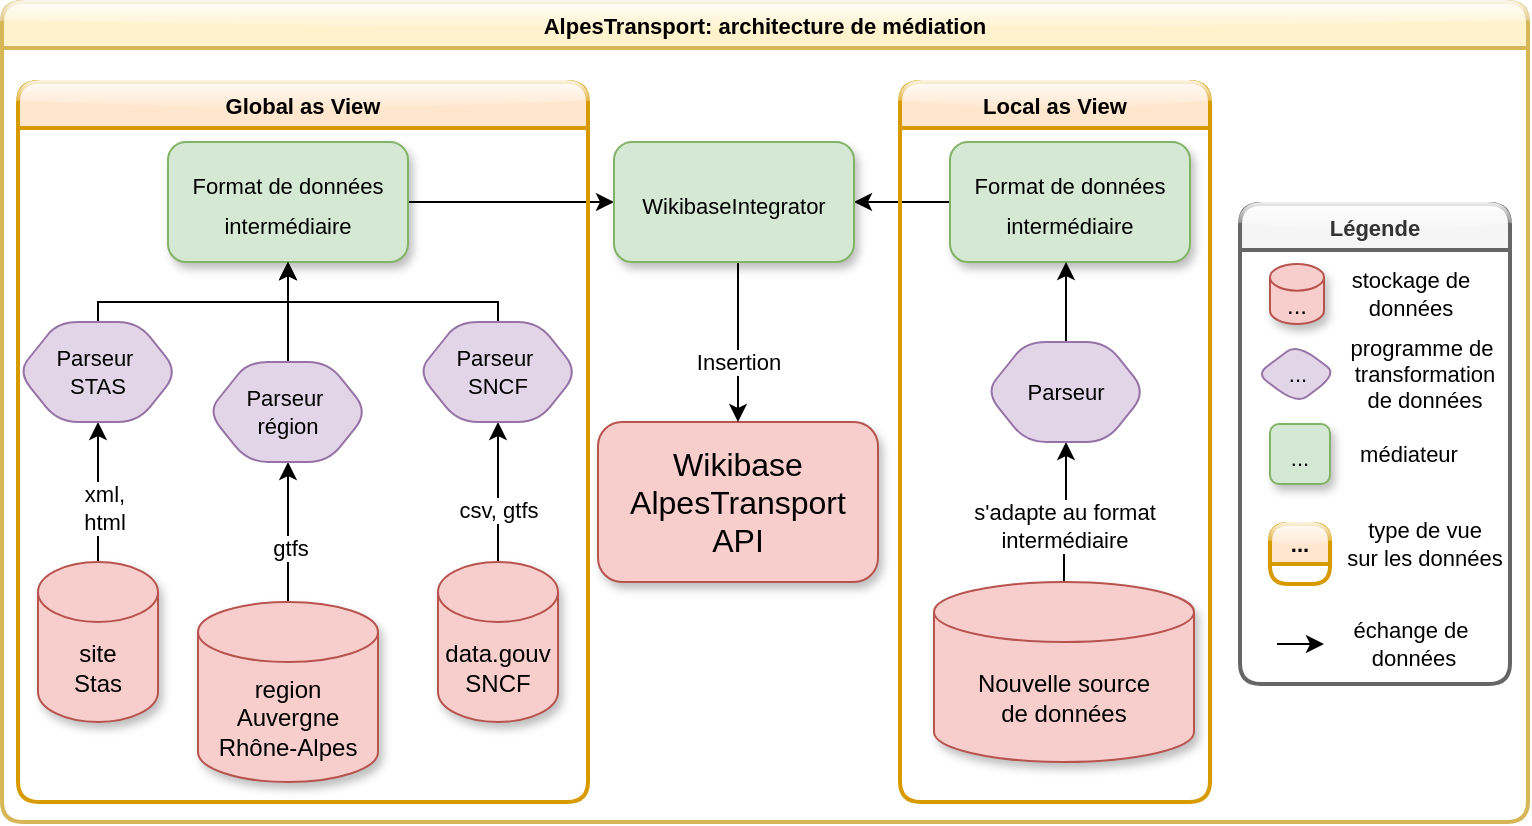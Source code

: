 <mxfile version="20.8.10" type="device"><diagram name="Page-1" id="bittztgtBe6XeiIZ7Zkh"><mxGraphModel dx="792" dy="1228" grid="1" gridSize="10" guides="1" tooltips="1" connect="1" arrows="1" fold="1" page="1" pageScale="1" pageWidth="827" pageHeight="1169" math="0" shadow="0"><root><mxCell id="0"/><mxCell id="1" parent="0"/><mxCell id="P7flZ_he7Y08iGxShbB8-1" value="&lt;font style=&quot;font-size: 16px;&quot;&gt;Wikibase AlpesTransport&lt;br&gt;API&lt;br&gt;&lt;/font&gt;" style="rounded=1;whiteSpace=wrap;html=1;fillColor=#f8cecc;strokeColor=#b85450;glass=0;shadow=1;" vertex="1" parent="1"><mxGeometry x="305" y="370" width="140" height="80" as="geometry"/></mxCell><mxCell id="P7flZ_he7Y08iGxShbB8-12" style="edgeStyle=orthogonalEdgeStyle;rounded=0;orthogonalLoop=1;jettySize=auto;html=1;fontSize=11;" edge="1" parent="1" source="P7flZ_he7Y08iGxShbB8-3" target="P7flZ_he7Y08iGxShbB8-8"><mxGeometry relative="1" as="geometry"/></mxCell><mxCell id="P7flZ_he7Y08iGxShbB8-14" value="xml, &lt;br&gt;html" style="edgeLabel;html=1;align=center;verticalAlign=middle;resizable=0;points=[];fontSize=11;" vertex="1" connectable="0" parent="P7flZ_he7Y08iGxShbB8-12"><mxGeometry x="-0.217" y="-2" relative="1" as="geometry"><mxPoint x="1" as="offset"/></mxGeometry></mxCell><mxCell id="P7flZ_he7Y08iGxShbB8-3" value="site&lt;br&gt;Stas" style="shape=cylinder3;whiteSpace=wrap;html=1;boundedLbl=1;backgroundOutline=1;size=15;fillColor=#f8cecc;strokeColor=#b85450;shadow=1;" vertex="1" parent="1"><mxGeometry x="25" y="440" width="60" height="80" as="geometry"/></mxCell><mxCell id="P7flZ_he7Y08iGxShbB8-13" style="edgeStyle=orthogonalEdgeStyle;rounded=0;orthogonalLoop=1;jettySize=auto;html=1;fontSize=11;" edge="1" parent="1" source="P7flZ_he7Y08iGxShbB8-4" target="P7flZ_he7Y08iGxShbB8-10"><mxGeometry relative="1" as="geometry"/></mxCell><mxCell id="P7flZ_he7Y08iGxShbB8-15" value="gtfs" style="edgeLabel;html=1;align=center;verticalAlign=middle;resizable=0;points=[];fontSize=11;" vertex="1" connectable="0" parent="P7flZ_he7Y08iGxShbB8-13"><mxGeometry x="-0.231" y="-1" relative="1" as="geometry"><mxPoint as="offset"/></mxGeometry></mxCell><mxCell id="P7flZ_he7Y08iGxShbB8-4" value="region&lt;br&gt;Auvergne&lt;br&gt;Rhône-Alpes" style="shape=cylinder3;whiteSpace=wrap;html=1;boundedLbl=1;backgroundOutline=1;size=15;fillColor=#f8cecc;strokeColor=#b85450;shadow=1;" vertex="1" parent="1"><mxGeometry x="105" y="460" width="90" height="90" as="geometry"/></mxCell><mxCell id="P7flZ_he7Y08iGxShbB8-11" style="edgeStyle=orthogonalEdgeStyle;rounded=0;orthogonalLoop=1;jettySize=auto;html=1;entryX=0.5;entryY=1;entryDx=0;entryDy=0;fontSize=11;" edge="1" parent="1" source="P7flZ_he7Y08iGxShbB8-5" target="P7flZ_he7Y08iGxShbB8-9"><mxGeometry relative="1" as="geometry"/></mxCell><mxCell id="P7flZ_he7Y08iGxShbB8-16" value="csv, gtfs" style="edgeLabel;html=1;align=center;verticalAlign=middle;resizable=0;points=[];fontSize=11;" vertex="1" connectable="0" parent="P7flZ_he7Y08iGxShbB8-11"><mxGeometry x="-0.245" y="-1" relative="1" as="geometry"><mxPoint x="-1" as="offset"/></mxGeometry></mxCell><mxCell id="P7flZ_he7Y08iGxShbB8-5" value="data.gouv&lt;br&gt;SNCF" style="shape=cylinder3;whiteSpace=wrap;html=1;boundedLbl=1;backgroundOutline=1;size=15;fillColor=#f8cecc;strokeColor=#b85450;shadow=1;" vertex="1" parent="1"><mxGeometry x="225" y="440" width="60" height="80" as="geometry"/></mxCell><mxCell id="P7flZ_he7Y08iGxShbB8-23" style="edgeStyle=orthogonalEdgeStyle;rounded=0;orthogonalLoop=1;jettySize=auto;html=1;entryX=0;entryY=0.5;entryDx=0;entryDy=0;fontSize=11;" edge="1" parent="1" source="P7flZ_he7Y08iGxShbB8-6" target="P7flZ_he7Y08iGxShbB8-18"><mxGeometry relative="1" as="geometry"/></mxCell><mxCell id="P7flZ_he7Y08iGxShbB8-6" value="&lt;font style=&quot;font-size: 11px;&quot;&gt;Format de données intermédiaire&lt;/font&gt;" style="rounded=1;whiteSpace=wrap;html=1;shadow=1;glass=0;sketch=0;fontSize=16;fillColor=#d5e8d4;strokeColor=#82b366;" vertex="1" parent="1"><mxGeometry x="90" y="230" width="120" height="60" as="geometry"/></mxCell><mxCell id="P7flZ_he7Y08iGxShbB8-19" style="edgeStyle=orthogonalEdgeStyle;rounded=0;orthogonalLoop=1;jettySize=auto;html=1;fontSize=11;entryX=0.5;entryY=1;entryDx=0;entryDy=0;" edge="1" parent="1" source="P7flZ_he7Y08iGxShbB8-8" target="P7flZ_he7Y08iGxShbB8-6"><mxGeometry relative="1" as="geometry"><mxPoint x="105" y="260" as="targetPoint"/><Array as="points"><mxPoint x="150" y="310"/></Array></mxGeometry></mxCell><mxCell id="P7flZ_he7Y08iGxShbB8-8" value="Parseur&amp;nbsp;&lt;br&gt;STAS" style="shape=hexagon;perimeter=hexagonPerimeter2;whiteSpace=wrap;html=1;fixedSize=1;rounded=1;shadow=0;glass=0;fontSize=11;fillColor=#e1d5e7;strokeColor=#9673a6;" vertex="1" parent="1"><mxGeometry x="15" y="320" width="80" height="50" as="geometry"/></mxCell><mxCell id="P7flZ_he7Y08iGxShbB8-21" style="edgeStyle=orthogonalEdgeStyle;rounded=0;orthogonalLoop=1;jettySize=auto;html=1;entryX=0.5;entryY=1;entryDx=0;entryDy=0;fontSize=11;" edge="1" parent="1" source="P7flZ_he7Y08iGxShbB8-9" target="P7flZ_he7Y08iGxShbB8-6"><mxGeometry relative="1" as="geometry"><Array as="points"><mxPoint x="255" y="310"/><mxPoint x="150" y="310"/></Array></mxGeometry></mxCell><mxCell id="P7flZ_he7Y08iGxShbB8-9" value="Parseur&amp;nbsp;&lt;br&gt;SNCF" style="shape=hexagon;perimeter=hexagonPerimeter2;whiteSpace=wrap;html=1;fixedSize=1;rounded=1;shadow=0;glass=0;sketch=0;fontSize=11;fillColor=#e1d5e7;strokeColor=#9673a6;" vertex="1" parent="1"><mxGeometry x="215" y="320" width="80" height="50" as="geometry"/></mxCell><mxCell id="P7flZ_he7Y08iGxShbB8-20" style="edgeStyle=orthogonalEdgeStyle;rounded=0;orthogonalLoop=1;jettySize=auto;html=1;entryX=0.5;entryY=1;entryDx=0;entryDy=0;fontSize=11;" edge="1" parent="1" source="P7flZ_he7Y08iGxShbB8-10" target="P7flZ_he7Y08iGxShbB8-6"><mxGeometry relative="1" as="geometry"><Array as="points"><mxPoint x="150" y="290"/><mxPoint x="150" y="290"/></Array></mxGeometry></mxCell><mxCell id="P7flZ_he7Y08iGxShbB8-10" value="Parseur&amp;nbsp;&lt;br&gt;région" style="shape=hexagon;perimeter=hexagonPerimeter2;whiteSpace=wrap;html=1;fixedSize=1;rounded=1;shadow=0;glass=0;sketch=0;fontSize=11;fillColor=#e1d5e7;strokeColor=#9673a6;" vertex="1" parent="1"><mxGeometry x="110" y="340" width="80" height="50" as="geometry"/></mxCell><mxCell id="P7flZ_he7Y08iGxShbB8-24" style="edgeStyle=orthogonalEdgeStyle;rounded=0;orthogonalLoop=1;jettySize=auto;html=1;entryX=1;entryY=0.5;entryDx=0;entryDy=0;fontSize=11;" edge="1" parent="1" source="P7flZ_he7Y08iGxShbB8-17" target="P7flZ_he7Y08iGxShbB8-18"><mxGeometry relative="1" as="geometry"/></mxCell><mxCell id="P7flZ_he7Y08iGxShbB8-17" value="&lt;font style=&quot;font-size: 11px;&quot;&gt;Format de données intermédiaire&lt;/font&gt;" style="rounded=1;whiteSpace=wrap;html=1;shadow=1;glass=0;sketch=0;fontSize=16;fillColor=#d5e8d4;strokeColor=#82b366;" vertex="1" parent="1"><mxGeometry x="481" y="230" width="120" height="60" as="geometry"/></mxCell><mxCell id="P7flZ_he7Y08iGxShbB8-25" style="edgeStyle=orthogonalEdgeStyle;rounded=0;orthogonalLoop=1;jettySize=auto;html=1;entryX=0.5;entryY=0;entryDx=0;entryDy=0;fontSize=11;" edge="1" parent="1" source="P7flZ_he7Y08iGxShbB8-18" target="P7flZ_he7Y08iGxShbB8-1"><mxGeometry relative="1" as="geometry"><Array as="points"><mxPoint x="375" y="310"/><mxPoint x="375" y="310"/></Array></mxGeometry></mxCell><mxCell id="P7flZ_he7Y08iGxShbB8-26" value="Insertion" style="edgeLabel;html=1;align=center;verticalAlign=middle;resizable=0;points=[];fontSize=11;" vertex="1" connectable="0" parent="P7flZ_he7Y08iGxShbB8-25"><mxGeometry x="0.233" relative="1" as="geometry"><mxPoint as="offset"/></mxGeometry></mxCell><mxCell id="P7flZ_he7Y08iGxShbB8-18" value="&lt;span style=&quot;font-size: 11px;&quot;&gt;WikibaseIntegrator&lt;/span&gt;" style="rounded=1;whiteSpace=wrap;html=1;shadow=1;glass=0;sketch=0;fontSize=16;fillColor=#d5e8d4;strokeColor=#82b366;" vertex="1" parent="1"><mxGeometry x="313" y="230" width="120" height="60" as="geometry"/></mxCell><mxCell id="P7flZ_he7Y08iGxShbB8-27" style="edgeStyle=orthogonalEdgeStyle;rounded=0;orthogonalLoop=1;jettySize=auto;html=1;fontSize=11;entryX=0.5;entryY=1;entryDx=0;entryDy=0;" edge="1" parent="1" source="P7flZ_he7Y08iGxShbB8-22" target="P7flZ_he7Y08iGxShbB8-29"><mxGeometry relative="1" as="geometry"><mxPoint x="546" y="350" as="targetPoint"/></mxGeometry></mxCell><mxCell id="P7flZ_he7Y08iGxShbB8-28" value="s'adapte au format&lt;br&gt;intermédiaire" style="edgeLabel;html=1;align=center;verticalAlign=middle;resizable=0;points=[];fontSize=11;" vertex="1" connectable="0" parent="P7flZ_he7Y08iGxShbB8-27"><mxGeometry x="-0.2" relative="1" as="geometry"><mxPoint as="offset"/></mxGeometry></mxCell><mxCell id="P7flZ_he7Y08iGxShbB8-22" value="Nouvelle source&lt;br&gt;de données" style="shape=cylinder3;whiteSpace=wrap;html=1;boundedLbl=1;backgroundOutline=1;size=15;fillColor=#f8cecc;strokeColor=#b85450;shadow=1;" vertex="1" parent="1"><mxGeometry x="473" y="450" width="130" height="90" as="geometry"/></mxCell><mxCell id="P7flZ_he7Y08iGxShbB8-30" style="edgeStyle=orthogonalEdgeStyle;rounded=0;orthogonalLoop=1;jettySize=auto;html=1;fontSize=11;" edge="1" parent="1"><mxGeometry relative="1" as="geometry"><mxPoint x="539" y="330" as="sourcePoint"/><mxPoint x="539" y="290" as="targetPoint"/><Array as="points"><mxPoint x="539" y="300"/><mxPoint x="539" y="300"/></Array></mxGeometry></mxCell><mxCell id="P7flZ_he7Y08iGxShbB8-29" value="Parseur" style="shape=hexagon;perimeter=hexagonPerimeter2;whiteSpace=wrap;html=1;fixedSize=1;rounded=1;shadow=0;glass=0;sketch=0;fontSize=11;fillColor=#e1d5e7;strokeColor=#9673a6;" vertex="1" parent="1"><mxGeometry x="499" y="330" width="80" height="50" as="geometry"/></mxCell><mxCell id="P7flZ_he7Y08iGxShbB8-31" value="Global as View" style="swimlane;whiteSpace=wrap;html=1;rounded=1;shadow=0;glass=1;sketch=0;fontSize=11;fillColor=#ffe6cc;strokeColor=#d79b00;strokeWidth=2;" vertex="1" parent="1"><mxGeometry x="15" y="200" width="285" height="360" as="geometry"/></mxCell><mxCell id="P7flZ_he7Y08iGxShbB8-34" value="AlpesTransport: architecture de médiation" style="swimlane;whiteSpace=wrap;html=1;rounded=1;shadow=0;glass=1;sketch=0;fontSize=11;fillColor=#fff2cc;strokeColor=#d6b656;strokeWidth=2;" vertex="1" parent="1"><mxGeometry x="7" y="160" width="763" height="410" as="geometry"/></mxCell><mxCell id="P7flZ_he7Y08iGxShbB8-32" value="Local as View" style="swimlane;whiteSpace=wrap;html=1;rounded=1;shadow=0;glass=1;sketch=0;fontSize=11;fillColor=#ffe6cc;strokeColor=#d79b00;strokeWidth=2;" vertex="1" parent="P7flZ_he7Y08iGxShbB8-34"><mxGeometry x="449" y="40" width="155" height="360" as="geometry"/></mxCell><mxCell id="P7flZ_he7Y08iGxShbB8-33" value="Légende" style="swimlane;whiteSpace=wrap;html=1;rounded=1;shadow=0;glass=1;sketch=0;fontSize=11;fillColor=#f5f5f5;fontColor=#333333;strokeColor=#666666;strokeWidth=2;" vertex="1" parent="P7flZ_he7Y08iGxShbB8-34"><mxGeometry x="619" y="101" width="135" height="240" as="geometry"/></mxCell><mxCell id="P7flZ_he7Y08iGxShbB8-36" value="..." style="shape=cylinder3;whiteSpace=wrap;html=1;boundedLbl=1;backgroundOutline=1;size=6.667;fillColor=#f8cecc;strokeColor=#b85450;shadow=1;" vertex="1" parent="P7flZ_he7Y08iGxShbB8-34"><mxGeometry x="634" y="131" width="27" height="30" as="geometry"/></mxCell><mxCell id="P7flZ_he7Y08iGxShbB8-35" value="&lt;span style=&quot;font-size: 11px;&quot;&gt;...&lt;/span&gt;" style="rounded=1;whiteSpace=wrap;html=1;shadow=1;glass=0;sketch=0;fontSize=16;fillColor=#d5e8d4;strokeColor=#82b366;" vertex="1" parent="P7flZ_he7Y08iGxShbB8-34"><mxGeometry x="634" y="211" width="30" height="30" as="geometry"/></mxCell><mxCell id="P7flZ_he7Y08iGxShbB8-37" value="..." style="shape=hexagon;perimeter=hexagonPerimeter2;whiteSpace=wrap;html=1;fixedSize=1;rounded=1;shadow=0;glass=0;sketch=0;fontSize=11;fillColor=#e1d5e7;strokeColor=#9673a6;arcSize=50;size=23;" vertex="1" parent="P7flZ_he7Y08iGxShbB8-34"><mxGeometry x="627.5" y="171" width="40" height="30" as="geometry"/></mxCell><mxCell id="P7flZ_he7Y08iGxShbB8-38" style="edgeStyle=orthogonalEdgeStyle;rounded=0;orthogonalLoop=1;jettySize=auto;html=1;fontSize=11;" edge="1" parent="P7flZ_he7Y08iGxShbB8-34"><mxGeometry relative="1" as="geometry"><mxPoint x="637.5" y="321" as="sourcePoint"/><mxPoint x="661" y="321" as="targetPoint"/><Array as="points"><mxPoint x="645.75" y="321"/><mxPoint x="645.75" y="321"/></Array></mxGeometry></mxCell><mxCell id="P7flZ_he7Y08iGxShbB8-39" value="..." style="swimlane;whiteSpace=wrap;html=1;rounded=1;shadow=0;glass=1;sketch=0;fontSize=11;fillColor=#ffe6cc;strokeColor=#d79b00;strokeWidth=2;startSize=20;" vertex="1" parent="P7flZ_he7Y08iGxShbB8-34"><mxGeometry x="634" y="261" width="30" height="30" as="geometry"/></mxCell><mxCell id="P7flZ_he7Y08iGxShbB8-42" value="programme de&amp;nbsp;&lt;br&gt;transformation&lt;br&gt;de données" style="text;html=1;align=center;verticalAlign=middle;resizable=0;points=[];autosize=1;strokeColor=none;fillColor=none;fontSize=11;" vertex="1" parent="P7flZ_he7Y08iGxShbB8-34"><mxGeometry x="661" y="161" width="100" height="50" as="geometry"/></mxCell><mxCell id="P7flZ_he7Y08iGxShbB8-41" value="stockage de &lt;br&gt;données" style="text;html=1;align=center;verticalAlign=middle;resizable=0;points=[];autosize=1;strokeColor=none;fillColor=none;fontSize=11;" vertex="1" parent="P7flZ_he7Y08iGxShbB8-34"><mxGeometry x="664" y="126" width="80" height="40" as="geometry"/></mxCell><mxCell id="P7flZ_he7Y08iGxShbB8-43" value="médiateur" style="text;html=1;align=center;verticalAlign=middle;resizable=0;points=[];autosize=1;strokeColor=none;fillColor=none;fontSize=11;" vertex="1" parent="P7flZ_he7Y08iGxShbB8-34"><mxGeometry x="667.5" y="211" width="70" height="30" as="geometry"/></mxCell><mxCell id="P7flZ_he7Y08iGxShbB8-44" value="type de vue&lt;br&gt;sur les données" style="text;html=1;align=center;verticalAlign=middle;resizable=0;points=[];autosize=1;strokeColor=none;fillColor=none;fontSize=11;" vertex="1" parent="P7flZ_he7Y08iGxShbB8-34"><mxGeometry x="661" y="251" width="100" height="40" as="geometry"/></mxCell><mxCell id="P7flZ_he7Y08iGxShbB8-46" value="échange de&lt;br&gt;&amp;nbsp;données" style="text;html=1;align=center;verticalAlign=middle;resizable=0;points=[];autosize=1;strokeColor=none;fillColor=none;fontSize=11;" vertex="1" parent="P7flZ_he7Y08iGxShbB8-34"><mxGeometry x="664" y="301" width="80" height="40" as="geometry"/></mxCell></root></mxGraphModel></diagram></mxfile>